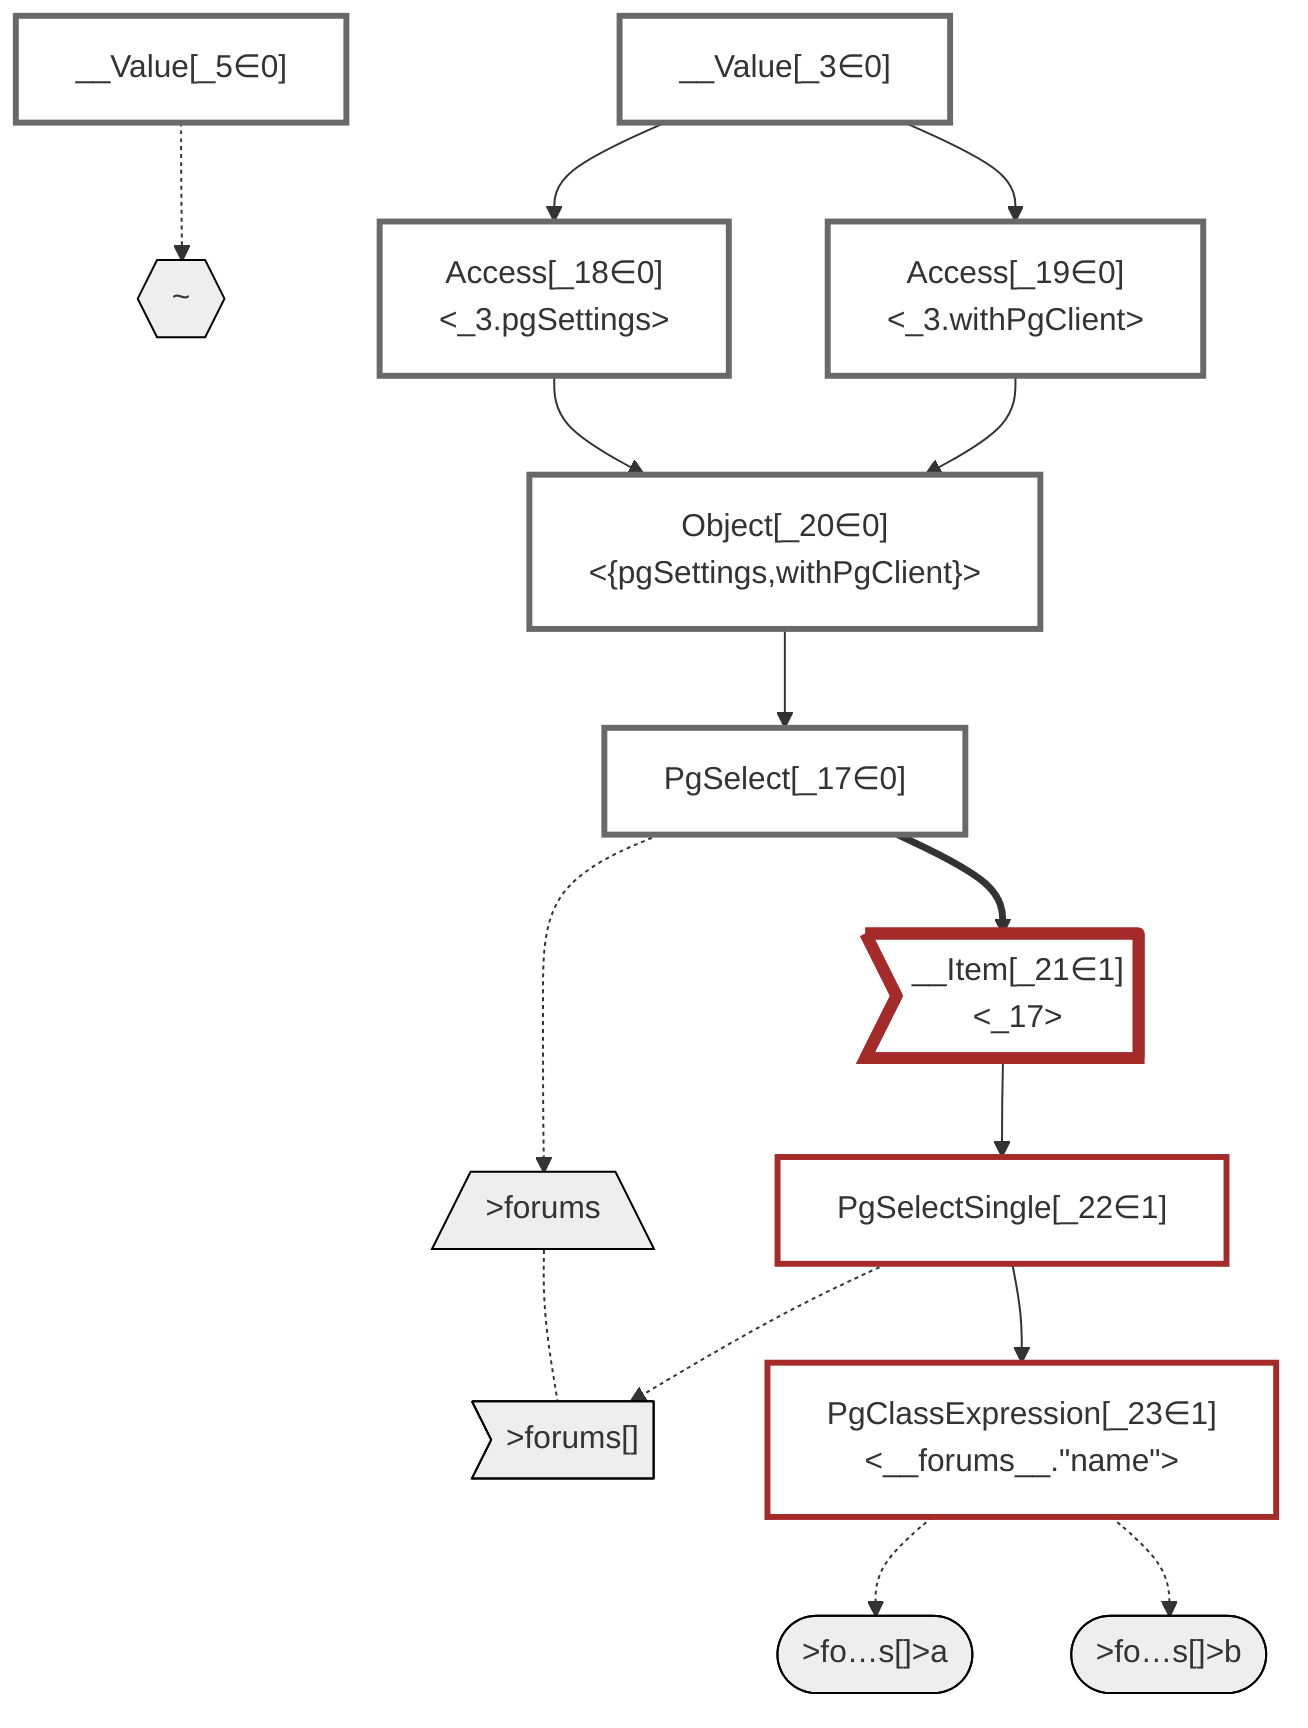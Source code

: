 graph TD
    classDef path fill:#eee,stroke:#000
    classDef plan fill:#fff,stroke-width:3px
    classDef itemplan fill:#fff,stroke-width:6px
    classDef sideeffectplan fill:#f00,stroke-width:6px

    %% subgraph fields
    P1{{"~"}}:::path
    P2[/">forums"\]:::path
    P3>">forums[]"]:::path
    P2 -.- P3
    P4([">fo…s[]>a"]):::path
    %% P3 -.-> P4
    P5([">fo…s[]>b"]):::path
    %% P3 -.-> P5
    %% P1 -.-> P2
    %% end

    %% define plans
    __Value_3["__Value[_3∈0]<br /><context>"]:::plan
    __Value_5["__Value[_5∈0]<br /><rootValue>"]:::plan
    PgSelect_17["PgSelect[_17∈0]<br /><forums>"]:::plan
    Access_18["Access[_18∈0]<br /><_3.pgSettings>"]:::plan
    Access_19["Access[_19∈0]<br /><_3.withPgClient>"]:::plan
    Object_20["Object[_20∈0]<br /><{pgSettings,withPgClient}>"]:::plan
    __Item_21>"__Item[_21∈1]<br /><_17>"]:::itemplan
    PgSelectSingle_22["PgSelectSingle[_22∈1]<br /><forums>"]:::plan
    PgClassExpression_23["PgClassExpression[_23∈1]<br /><__forums__.#quot;name#quot;>"]:::plan

    %% plan dependencies
    Object_20 --> PgSelect_17
    __Value_3 --> Access_18
    __Value_3 --> Access_19
    Access_18 --> Object_20
    Access_19 --> Object_20
    PgSelect_17 ==> __Item_21
    __Item_21 --> PgSelectSingle_22
    PgSelectSingle_22 --> PgClassExpression_23

    %% plan-to-path relationships
    __Value_5 -.-> P1
    PgSelect_17 -.-> P2
    PgSelectSingle_22 -.-> P3
    PgClassExpression_23 -.-> P4
    PgClassExpression_23 -.-> P5

    %% allocate buckets
    classDef bucket0 stroke:#696969
    class __Value_3,__Value_5,PgSelect_17,Access_18,Access_19,Object_20 bucket0
    classDef bucket1 stroke:#a52a2a
    class __Item_21,PgSelectSingle_22,PgClassExpression_23 bucket1